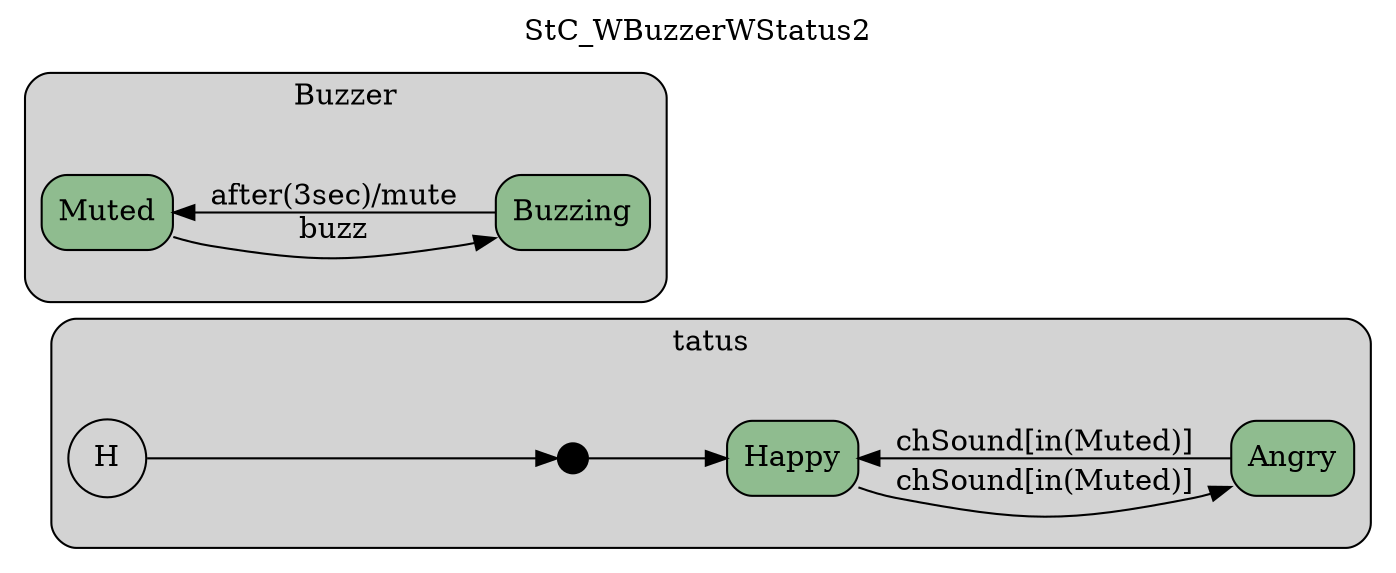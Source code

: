 digraph {
compound=true;
rankdir=LR;
label="StC_WBuzzerWStatus2";
labelloc=t;
subgraph cluster_tatus {
style="filled,rounded";
label ="tatus";
fillcolor = lightgray;
hStatus_St [shape = circle,fillcolor=black,label="H"];

Happy [shape=box,fillcolor=darkseagreen,style="filled,rounded",label=Happy];
Angry [shape=box,fillcolor=darkseagreen,style="filled,rounded",label=Angry];
initStatus_St [shape = point,fillcolor=black,height=.2,width=.2,label=""];


hStatus_St->initStatus_St[label="",  ];
Angry->Happy[label="chSound[in(Muted)]",  ];
Happy->Angry[label="chSound[in(Muted)]",  ];
initStatus_St->Happy[label="",  ];
}
subgraph cluster_Buzzer {
style="filled,rounded";
label ="Buzzer";
fillcolor = lightgray;
Muted [shape=box,fillcolor=darkseagreen,style="filled,rounded",label=Muted];
Buzzing [shape=box,fillcolor=darkseagreen,style="filled,rounded",label=Buzzing];

Muted->Buzzing[label="buzz",  ];
Buzzing->Muted[label="after(3sec)/mute",  ];
}
}